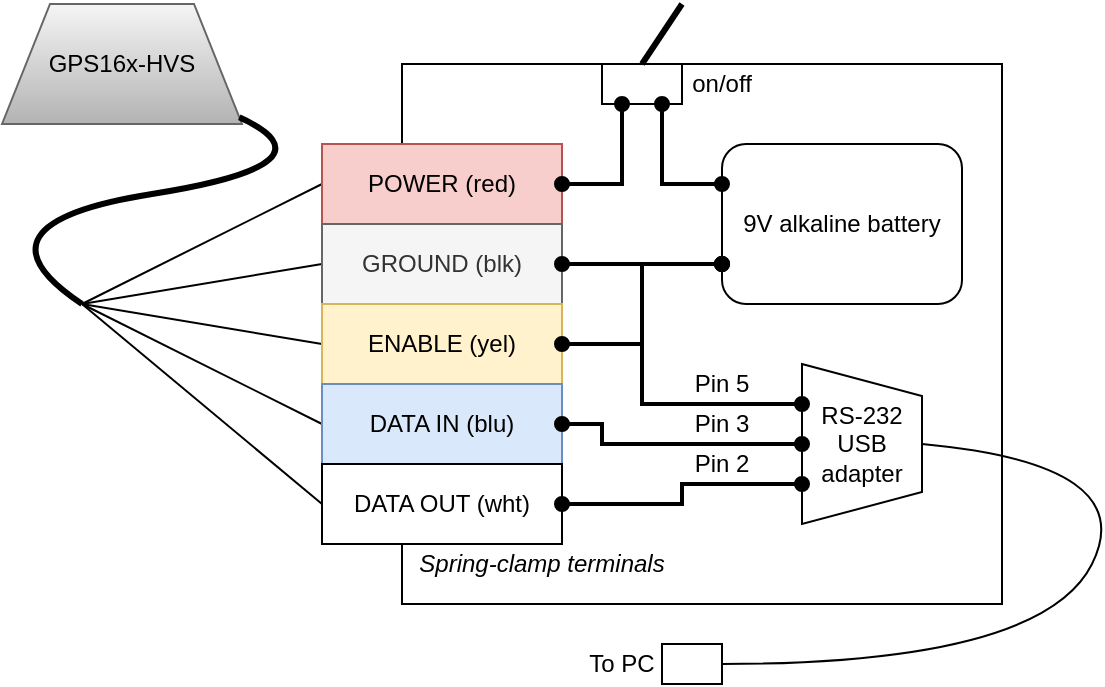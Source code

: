 <mxfile version="10.6.0" type="device"><diagram id="8VTiYDht843Pn5YNp5_O" name="Page-1"><mxGraphModel dx="1161" dy="685" grid="1" gridSize="10" guides="1" tooltips="1" connect="1" arrows="1" fold="1" page="1" pageScale="1" pageWidth="850" pageHeight="1100" math="0" shadow="0"><root><mxCell id="0"/><mxCell id="1" parent="0"/><mxCell id="jq5uzEzOEzTMari9eCni-40" value="" style="rounded=0;whiteSpace=wrap;html=1;fillColor=none;" vertex="1" parent="1"><mxGeometry x="320" y="200" width="300" height="270" as="geometry"/></mxCell><mxCell id="jq5uzEzOEzTMari9eCni-35" value="" style="rounded=0;whiteSpace=wrap;html=1;" vertex="1" parent="1"><mxGeometry x="420" y="200" width="40" height="20" as="geometry"/></mxCell><mxCell id="jq5uzEzOEzTMari9eCni-2" value="GPS16x-HVS&lt;br&gt;" style="shape=trapezoid;perimeter=trapezoidPerimeter;whiteSpace=wrap;html=1;gradientColor=#b3b3b3;fillColor=#f5f5f5;strokeColor=#666666;" vertex="1" parent="1"><mxGeometry x="120" y="170" width="120" height="60" as="geometry"/></mxCell><mxCell id="jq5uzEzOEzTMari9eCni-15" style="rounded=0;orthogonalLoop=1;jettySize=auto;html=1;exitX=0;exitY=0.5;exitDx=0;exitDy=0;endArrow=none;endFill=0;strokeWidth=1;" edge="1" parent="1" source="jq5uzEzOEzTMari9eCni-5"><mxGeometry relative="1" as="geometry"><mxPoint x="160" y="320" as="targetPoint"/></mxGeometry></mxCell><mxCell id="jq5uzEzOEzTMari9eCni-5" value="POWER (red)" style="rounded=0;whiteSpace=wrap;html=1;fillColor=#f8cecc;strokeColor=#b85450;" vertex="1" parent="1"><mxGeometry x="280" y="240" width="120" height="40" as="geometry"/></mxCell><mxCell id="jq5uzEzOEzTMari9eCni-16" style="edgeStyle=none;rounded=0;orthogonalLoop=1;jettySize=auto;html=1;exitX=0;exitY=0.5;exitDx=0;exitDy=0;endArrow=none;endFill=0;strokeWidth=1;" edge="1" parent="1" source="jq5uzEzOEzTMari9eCni-6"><mxGeometry relative="1" as="geometry"><mxPoint x="160" y="320" as="targetPoint"/></mxGeometry></mxCell><mxCell id="jq5uzEzOEzTMari9eCni-6" value="GROUND (blk)" style="rounded=0;whiteSpace=wrap;html=1;fillColor=#f5f5f5;strokeColor=#666666;fontColor=#333333;" vertex="1" parent="1"><mxGeometry x="280" y="280" width="120" height="40" as="geometry"/></mxCell><mxCell id="jq5uzEzOEzTMari9eCni-17" style="edgeStyle=none;rounded=0;orthogonalLoop=1;jettySize=auto;html=1;exitX=0;exitY=0.5;exitDx=0;exitDy=0;endArrow=none;endFill=0;strokeWidth=1;" edge="1" parent="1" source="jq5uzEzOEzTMari9eCni-7"><mxGeometry relative="1" as="geometry"><mxPoint x="160" y="320" as="targetPoint"/></mxGeometry></mxCell><mxCell id="jq5uzEzOEzTMari9eCni-7" value="ENABLE (yel)" style="rounded=0;whiteSpace=wrap;html=1;fillColor=#fff2cc;strokeColor=#d6b656;" vertex="1" parent="1"><mxGeometry x="280" y="320" width="120" height="40" as="geometry"/></mxCell><mxCell id="jq5uzEzOEzTMari9eCni-18" style="edgeStyle=none;rounded=0;orthogonalLoop=1;jettySize=auto;html=1;exitX=0;exitY=0.5;exitDx=0;exitDy=0;endArrow=none;endFill=0;strokeWidth=1;" edge="1" parent="1" source="jq5uzEzOEzTMari9eCni-8"><mxGeometry relative="1" as="geometry"><mxPoint x="160" y="320" as="targetPoint"/></mxGeometry></mxCell><mxCell id="jq5uzEzOEzTMari9eCni-8" value="DATA IN (blu)" style="rounded=0;whiteSpace=wrap;html=1;fillColor=#dae8fc;strokeColor=#6c8ebf;" vertex="1" parent="1"><mxGeometry x="280" y="360" width="120" height="40" as="geometry"/></mxCell><mxCell id="jq5uzEzOEzTMari9eCni-19" style="edgeStyle=none;rounded=0;orthogonalLoop=1;jettySize=auto;html=1;exitX=0;exitY=0.5;exitDx=0;exitDy=0;endArrow=none;endFill=0;strokeWidth=1;" edge="1" parent="1" source="jq5uzEzOEzTMari9eCni-9"><mxGeometry relative="1" as="geometry"><mxPoint x="160" y="320" as="targetPoint"/></mxGeometry></mxCell><mxCell id="jq5uzEzOEzTMari9eCni-9" value="DATA OUT (wht)&lt;br&gt;" style="rounded=0;whiteSpace=wrap;html=1;" vertex="1" parent="1"><mxGeometry x="280" y="400" width="120" height="40" as="geometry"/></mxCell><mxCell id="jq5uzEzOEzTMari9eCni-13" value="Spring-clamp terminals" style="text;html=1;strokeColor=none;fillColor=none;align=center;verticalAlign=middle;whiteSpace=wrap;rounded=0;fontStyle=2" vertex="1" parent="1"><mxGeometry x="320" y="440" width="140" height="20" as="geometry"/></mxCell><mxCell id="jq5uzEzOEzTMari9eCni-14" value="" style="curved=1;endArrow=none;html=1;endFill=0;strokeWidth=3;" edge="1" parent="1" target="jq5uzEzOEzTMari9eCni-2"><mxGeometry width="50" height="50" relative="1" as="geometry"><mxPoint x="160" y="320" as="sourcePoint"/><mxPoint x="190" y="390" as="targetPoint"/><Array as="points"><mxPoint x="100" y="280"/><mxPoint x="290" y="250"/></Array></mxGeometry></mxCell><mxCell id="jq5uzEzOEzTMari9eCni-20" value="9V alkaline battery" style="rounded=1;whiteSpace=wrap;html=1;" vertex="1" parent="1"><mxGeometry x="480" y="240" width="120" height="80" as="geometry"/></mxCell><mxCell id="jq5uzEzOEzTMari9eCni-23" value="RS-232 USB adapter" style="shape=trapezoid;perimeter=trapezoidPerimeter;whiteSpace=wrap;html=1;rotation=0;direction=south;" vertex="1" parent="1"><mxGeometry x="520" y="350" width="60" height="80" as="geometry"/></mxCell><mxCell id="jq5uzEzOEzTMari9eCni-24" value="" style="curved=1;endArrow=none;html=1;strokeWidth=1;entryX=0.5;entryY=0;entryDx=0;entryDy=0;endFill=0;" edge="1" parent="1" target="jq5uzEzOEzTMari9eCni-23"><mxGeometry width="50" height="50" relative="1" as="geometry"><mxPoint x="480" y="500" as="sourcePoint"/><mxPoint x="610" y="570" as="targetPoint"/><Array as="points"><mxPoint x="640" y="500"/><mxPoint x="690" y="400"/></Array></mxGeometry></mxCell><mxCell id="jq5uzEzOEzTMari9eCni-28" value="Pin 5" style="text;html=1;strokeColor=none;fillColor=none;align=center;verticalAlign=middle;whiteSpace=wrap;rounded=0;" vertex="1" parent="1"><mxGeometry x="460" y="350" width="40" height="20" as="geometry"/></mxCell><mxCell id="jq5uzEzOEzTMari9eCni-31" value="Pin 3" style="text;html=1;strokeColor=none;fillColor=none;align=center;verticalAlign=middle;whiteSpace=wrap;rounded=0;" vertex="1" parent="1"><mxGeometry x="460" y="370" width="40" height="20" as="geometry"/></mxCell><mxCell id="jq5uzEzOEzTMari9eCni-32" value="Pin 2" style="text;html=1;strokeColor=none;fillColor=none;align=center;verticalAlign=middle;whiteSpace=wrap;rounded=0;" vertex="1" parent="1"><mxGeometry x="460" y="390" width="40" height="20" as="geometry"/></mxCell><mxCell id="jq5uzEzOEzTMari9eCni-29" style="edgeStyle=orthogonalEdgeStyle;rounded=0;orthogonalLoop=1;jettySize=auto;html=1;exitX=1;exitY=0.5;exitDx=0;exitDy=0;entryX=0.5;entryY=1;entryDx=0;entryDy=0;endArrow=oval;endFill=1;strokeWidth=2;startArrow=oval;startFill=1;" edge="1" parent="1" source="jq5uzEzOEzTMari9eCni-8" target="jq5uzEzOEzTMari9eCni-23"><mxGeometry relative="1" as="geometry"><Array as="points"><mxPoint x="420" y="380"/><mxPoint x="420" y="390"/></Array></mxGeometry></mxCell><mxCell id="jq5uzEzOEzTMari9eCni-21" style="edgeStyle=orthogonalEdgeStyle;rounded=0;orthogonalLoop=1;jettySize=auto;html=1;exitX=0;exitY=0.25;exitDx=0;exitDy=0;entryX=0.75;entryY=1;entryDx=0;entryDy=0;endArrow=oval;endFill=1;strokeWidth=2;startArrow=oval;startFill=1;" edge="1" parent="1" source="jq5uzEzOEzTMari9eCni-20" target="jq5uzEzOEzTMari9eCni-35"><mxGeometry relative="1" as="geometry"/></mxCell><mxCell id="jq5uzEzOEzTMari9eCni-22" style="edgeStyle=orthogonalEdgeStyle;rounded=0;orthogonalLoop=1;jettySize=auto;html=1;exitX=0;exitY=0.75;exitDx=0;exitDy=0;entryX=1;entryY=0.5;entryDx=0;entryDy=0;endArrow=oval;endFill=1;strokeWidth=2;startArrow=oval;startFill=1;" edge="1" parent="1" source="jq5uzEzOEzTMari9eCni-20" target="jq5uzEzOEzTMari9eCni-6"><mxGeometry relative="1" as="geometry"/></mxCell><mxCell id="jq5uzEzOEzTMari9eCni-26" style="edgeStyle=orthogonalEdgeStyle;rounded=0;orthogonalLoop=1;jettySize=auto;html=1;exitX=0;exitY=0.75;exitDx=0;exitDy=0;entryX=1;entryY=0.5;entryDx=0;entryDy=0;endArrow=oval;endFill=1;strokeWidth=2;startArrow=oval;startFill=1;" edge="1" parent="1" source="jq5uzEzOEzTMari9eCni-20" target="jq5uzEzOEzTMari9eCni-7"><mxGeometry relative="1" as="geometry"><Array as="points"><mxPoint x="440" y="300"/><mxPoint x="440" y="340"/></Array></mxGeometry></mxCell><mxCell id="jq5uzEzOEzTMari9eCni-27" style="edgeStyle=orthogonalEdgeStyle;rounded=0;orthogonalLoop=1;jettySize=auto;html=1;exitX=0;exitY=0.75;exitDx=0;exitDy=0;entryX=0.25;entryY=1;entryDx=0;entryDy=0;endArrow=oval;endFill=1;strokeWidth=2;startArrow=oval;startFill=1;" edge="1" parent="1" source="jq5uzEzOEzTMari9eCni-20" target="jq5uzEzOEzTMari9eCni-23"><mxGeometry relative="1" as="geometry"><Array as="points"><mxPoint x="440" y="300"/><mxPoint x="440" y="370"/></Array></mxGeometry></mxCell><mxCell id="jq5uzEzOEzTMari9eCni-30" style="edgeStyle=orthogonalEdgeStyle;rounded=0;orthogonalLoop=1;jettySize=auto;html=1;exitX=0.75;exitY=1;exitDx=0;exitDy=0;entryX=1;entryY=0.5;entryDx=0;entryDy=0;endArrow=oval;endFill=1;strokeWidth=2;startArrow=oval;startFill=1;" edge="1" parent="1" source="jq5uzEzOEzTMari9eCni-23" target="jq5uzEzOEzTMari9eCni-9"><mxGeometry relative="1" as="geometry"/></mxCell><mxCell id="jq5uzEzOEzTMari9eCni-37" style="edgeStyle=orthogonalEdgeStyle;rounded=0;orthogonalLoop=1;jettySize=auto;html=1;exitX=1;exitY=0.5;exitDx=0;exitDy=0;entryX=0.25;entryY=1;entryDx=0;entryDy=0;endArrow=oval;endFill=1;strokeWidth=2;startArrow=oval;startFill=1;" edge="1" parent="1" source="jq5uzEzOEzTMari9eCni-5" target="jq5uzEzOEzTMari9eCni-35"><mxGeometry relative="1" as="geometry"><mxPoint x="489.69" y="269.897" as="sourcePoint"/><mxPoint x="460.034" y="229.897" as="targetPoint"/></mxGeometry></mxCell><mxCell id="jq5uzEzOEzTMari9eCni-38" value="" style="endArrow=none;html=1;strokeWidth=3;" edge="1" parent="1"><mxGeometry width="50" height="50" relative="1" as="geometry"><mxPoint x="440" y="200" as="sourcePoint"/><mxPoint x="460" y="170" as="targetPoint"/></mxGeometry></mxCell><mxCell id="jq5uzEzOEzTMari9eCni-39" value="on/off" style="text;html=1;strokeColor=none;fillColor=none;align=center;verticalAlign=middle;whiteSpace=wrap;rounded=0;" vertex="1" parent="1"><mxGeometry x="460" y="200" width="40" height="20" as="geometry"/></mxCell><mxCell id="jq5uzEzOEzTMari9eCni-41" value="" style="rounded=0;whiteSpace=wrap;html=1;fillColor=#ffffff;" vertex="1" parent="1"><mxGeometry x="450" y="490" width="30" height="20" as="geometry"/></mxCell><mxCell id="jq5uzEzOEzTMari9eCni-42" value="To PC" style="text;html=1;strokeColor=none;fillColor=none;align=center;verticalAlign=middle;whiteSpace=wrap;rounded=0;" vertex="1" parent="1"><mxGeometry x="410" y="490" width="40" height="20" as="geometry"/></mxCell></root></mxGraphModel></diagram></mxfile>